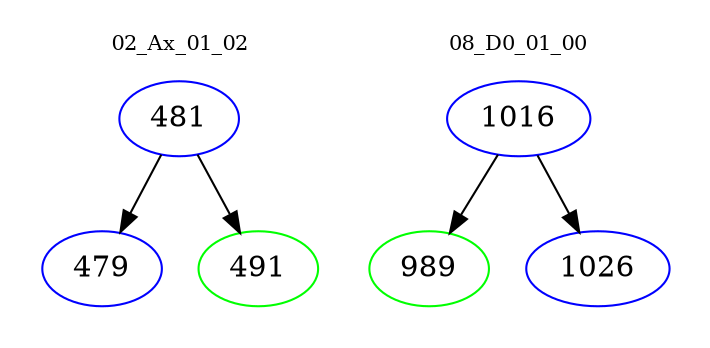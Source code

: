 digraph{
subgraph cluster_0 {
color = white
label = "02_Ax_01_02";
fontsize=10;
T0_481 [label="481", color="blue"]
T0_481 -> T0_479 [color="black"]
T0_479 [label="479", color="blue"]
T0_481 -> T0_491 [color="black"]
T0_491 [label="491", color="green"]
}
subgraph cluster_1 {
color = white
label = "08_D0_01_00";
fontsize=10;
T1_1016 [label="1016", color="blue"]
T1_1016 -> T1_989 [color="black"]
T1_989 [label="989", color="green"]
T1_1016 -> T1_1026 [color="black"]
T1_1026 [label="1026", color="blue"]
}
}
